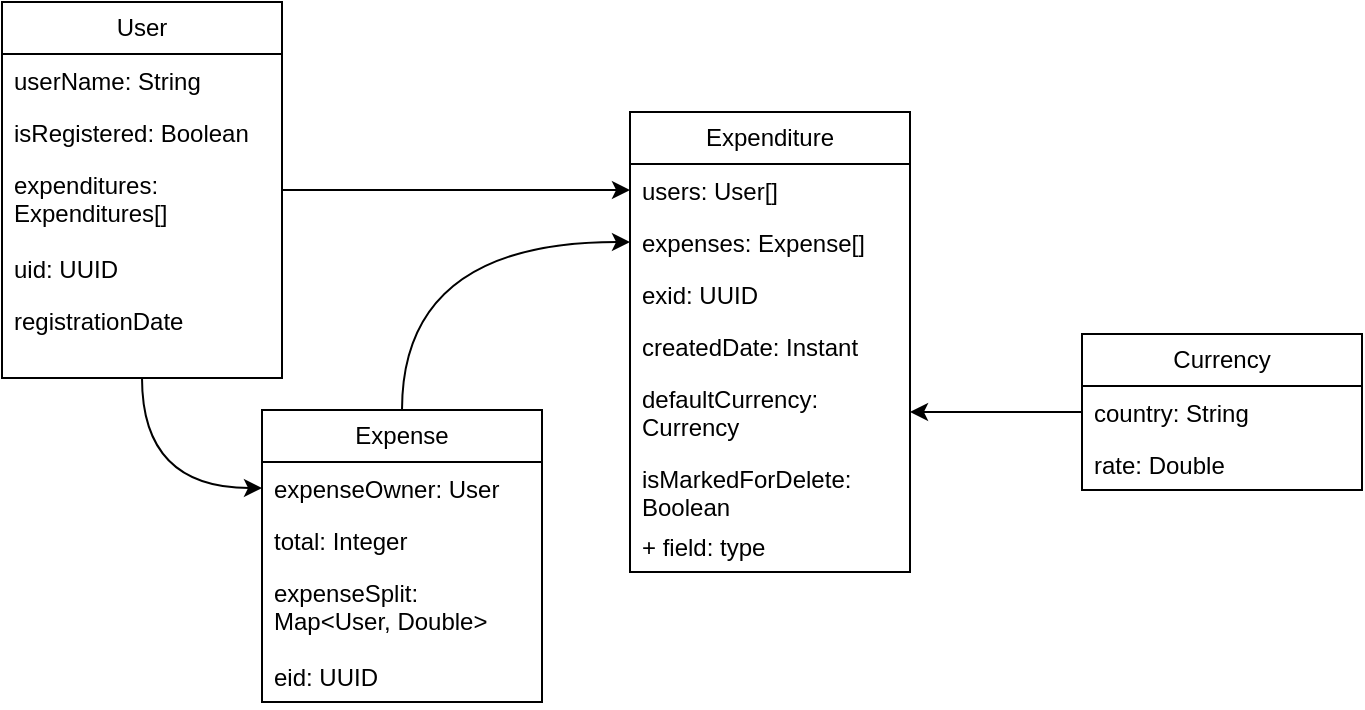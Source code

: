 <mxfile version="24.5.3" type="device">
  <diagram id="C5RBs43oDa-KdzZeNtuy" name="Page-1">
    <mxGraphModel dx="895" dy="585" grid="1" gridSize="10" guides="1" tooltips="1" connect="1" arrows="1" fold="1" page="1" pageScale="1" pageWidth="827" pageHeight="1169" math="0" shadow="0">
      <root>
        <mxCell id="WIyWlLk6GJQsqaUBKTNV-0" />
        <mxCell id="WIyWlLk6GJQsqaUBKTNV-1" parent="WIyWlLk6GJQsqaUBKTNV-0" />
        <mxCell id="_MtiEwtxtK2v9L5dr-kP-0" value="Expenditure" style="swimlane;fontStyle=0;childLayout=stackLayout;horizontal=1;startSize=26;fillColor=none;horizontalStack=0;resizeParent=1;resizeParentMax=0;resizeLast=0;collapsible=1;marginBottom=0;whiteSpace=wrap;html=1;" parent="WIyWlLk6GJQsqaUBKTNV-1" vertex="1">
          <mxGeometry x="344" y="597" width="140" height="230" as="geometry" />
        </mxCell>
        <mxCell id="_MtiEwtxtK2v9L5dr-kP-3" value="users: User[]" style="text;strokeColor=none;fillColor=none;align=left;verticalAlign=top;spacingLeft=4;spacingRight=4;overflow=hidden;rotatable=0;points=[[0,0.5],[1,0.5]];portConstraint=eastwest;whiteSpace=wrap;html=1;" parent="_MtiEwtxtK2v9L5dr-kP-0" vertex="1">
          <mxGeometry y="26" width="140" height="26" as="geometry" />
        </mxCell>
        <mxCell id="_MtiEwtxtK2v9L5dr-kP-1" value="expenses: Expense[]" style="text;strokeColor=none;fillColor=none;align=left;verticalAlign=top;spacingLeft=4;spacingRight=4;overflow=hidden;rotatable=0;points=[[0,0.5],[1,0.5]];portConstraint=eastwest;whiteSpace=wrap;html=1;" parent="_MtiEwtxtK2v9L5dr-kP-0" vertex="1">
          <mxGeometry y="52" width="140" height="26" as="geometry" />
        </mxCell>
        <mxCell id="_MtiEwtxtK2v9L5dr-kP-4" value="exid: UUID" style="text;strokeColor=none;fillColor=none;align=left;verticalAlign=top;spacingLeft=4;spacingRight=4;overflow=hidden;rotatable=0;points=[[0,0.5],[1,0.5]];portConstraint=eastwest;whiteSpace=wrap;html=1;" parent="_MtiEwtxtK2v9L5dr-kP-0" vertex="1">
          <mxGeometry y="78" width="140" height="26" as="geometry" />
        </mxCell>
        <mxCell id="_MtiEwtxtK2v9L5dr-kP-2" value="createdDate: Instant" style="text;strokeColor=none;fillColor=none;align=left;verticalAlign=top;spacingLeft=4;spacingRight=4;overflow=hidden;rotatable=0;points=[[0,0.5],[1,0.5]];portConstraint=eastwest;whiteSpace=wrap;html=1;" parent="_MtiEwtxtK2v9L5dr-kP-0" vertex="1">
          <mxGeometry y="104" width="140" height="26" as="geometry" />
        </mxCell>
        <mxCell id="_MtiEwtxtK2v9L5dr-kP-9" value="defaultCurrency: Currency" style="text;strokeColor=none;fillColor=none;align=left;verticalAlign=top;spacingLeft=4;spacingRight=4;overflow=hidden;rotatable=0;points=[[0,0.5],[1,0.5]];portConstraint=eastwest;whiteSpace=wrap;html=1;" parent="_MtiEwtxtK2v9L5dr-kP-0" vertex="1">
          <mxGeometry y="130" width="140" height="40" as="geometry" />
        </mxCell>
        <mxCell id="_MtiEwtxtK2v9L5dr-kP-10" value="isMarkedForDelete: Boolean&lt;div&gt;&lt;br&gt;&lt;/div&gt;" style="text;strokeColor=none;fillColor=none;align=left;verticalAlign=top;spacingLeft=4;spacingRight=4;overflow=hidden;rotatable=0;points=[[0,0.5],[1,0.5]];portConstraint=eastwest;whiteSpace=wrap;html=1;" parent="_MtiEwtxtK2v9L5dr-kP-0" vertex="1">
          <mxGeometry y="170" width="140" height="34" as="geometry" />
        </mxCell>
        <mxCell id="_MtiEwtxtK2v9L5dr-kP-11" value="+ field: type" style="text;strokeColor=none;fillColor=none;align=left;verticalAlign=top;spacingLeft=4;spacingRight=4;overflow=hidden;rotatable=0;points=[[0,0.5],[1,0.5]];portConstraint=eastwest;whiteSpace=wrap;html=1;" parent="_MtiEwtxtK2v9L5dr-kP-0" vertex="1">
          <mxGeometry y="204" width="140" height="26" as="geometry" />
        </mxCell>
        <mxCell id="_MtiEwtxtK2v9L5dr-kP-17" style="edgeStyle=orthogonalEdgeStyle;rounded=0;orthogonalLoop=1;jettySize=auto;html=1;entryX=0;entryY=0.5;entryDx=0;entryDy=0;curved=1;" parent="WIyWlLk6GJQsqaUBKTNV-1" source="_MtiEwtxtK2v9L5dr-kP-5" target="_MtiEwtxtK2v9L5dr-kP-3" edge="1">
          <mxGeometry relative="1" as="geometry" />
        </mxCell>
        <mxCell id="_MtiEwtxtK2v9L5dr-kP-18" style="edgeStyle=orthogonalEdgeStyle;rounded=0;orthogonalLoop=1;jettySize=auto;html=1;entryX=0;entryY=0.5;entryDx=0;entryDy=0;curved=1;" parent="WIyWlLk6GJQsqaUBKTNV-1" source="_MtiEwtxtK2v9L5dr-kP-5" target="_MtiEwtxtK2v9L5dr-kP-13" edge="1">
          <mxGeometry relative="1" as="geometry" />
        </mxCell>
        <mxCell id="_MtiEwtxtK2v9L5dr-kP-5" value="User" style="swimlane;fontStyle=0;childLayout=stackLayout;horizontal=1;startSize=26;fillColor=none;horizontalStack=0;resizeParent=1;resizeParentMax=0;resizeLast=0;collapsible=1;marginBottom=0;whiteSpace=wrap;html=1;" parent="WIyWlLk6GJQsqaUBKTNV-1" vertex="1">
          <mxGeometry x="30" y="542" width="140" height="188" as="geometry" />
        </mxCell>
        <mxCell id="_MtiEwtxtK2v9L5dr-kP-6" value="userName: String" style="text;strokeColor=none;fillColor=none;align=left;verticalAlign=top;spacingLeft=4;spacingRight=4;overflow=hidden;rotatable=0;points=[[0,0.5],[1,0.5]];portConstraint=eastwest;whiteSpace=wrap;html=1;" parent="_MtiEwtxtK2v9L5dr-kP-5" vertex="1">
          <mxGeometry y="26" width="140" height="26" as="geometry" />
        </mxCell>
        <mxCell id="_MtiEwtxtK2v9L5dr-kP-7" value="isRegistered: Boolean" style="text;strokeColor=none;fillColor=none;align=left;verticalAlign=top;spacingLeft=4;spacingRight=4;overflow=hidden;rotatable=0;points=[[0,0.5],[1,0.5]];portConstraint=eastwest;whiteSpace=wrap;html=1;" parent="_MtiEwtxtK2v9L5dr-kP-5" vertex="1">
          <mxGeometry y="52" width="140" height="26" as="geometry" />
        </mxCell>
        <mxCell id="_MtiEwtxtK2v9L5dr-kP-22" value="expenditures: Expenditures[]" style="text;strokeColor=none;fillColor=none;align=left;verticalAlign=top;spacingLeft=4;spacingRight=4;overflow=hidden;rotatable=0;points=[[0,0.5],[1,0.5]];portConstraint=eastwest;whiteSpace=wrap;html=1;" parent="_MtiEwtxtK2v9L5dr-kP-5" vertex="1">
          <mxGeometry y="78" width="140" height="42" as="geometry" />
        </mxCell>
        <mxCell id="_MtiEwtxtK2v9L5dr-kP-8" value="uid: UUID" style="text;strokeColor=none;fillColor=none;align=left;verticalAlign=top;spacingLeft=4;spacingRight=4;overflow=hidden;rotatable=0;points=[[0,0.5],[1,0.5]];portConstraint=eastwest;whiteSpace=wrap;html=1;" parent="_MtiEwtxtK2v9L5dr-kP-5" vertex="1">
          <mxGeometry y="120" width="140" height="26" as="geometry" />
        </mxCell>
        <mxCell id="6oNOUyX9BbAY_c80_X67-0" value="registrationDate" style="text;strokeColor=none;fillColor=none;align=left;verticalAlign=top;spacingLeft=4;spacingRight=4;overflow=hidden;rotatable=0;points=[[0,0.5],[1,0.5]];portConstraint=eastwest;whiteSpace=wrap;html=1;" vertex="1" parent="_MtiEwtxtK2v9L5dr-kP-5">
          <mxGeometry y="146" width="140" height="42" as="geometry" />
        </mxCell>
        <mxCell id="_MtiEwtxtK2v9L5dr-kP-24" style="edgeStyle=orthogonalEdgeStyle;rounded=0;orthogonalLoop=1;jettySize=auto;html=1;entryX=0;entryY=0.5;entryDx=0;entryDy=0;curved=1;" parent="WIyWlLk6GJQsqaUBKTNV-1" source="_MtiEwtxtK2v9L5dr-kP-12" target="_MtiEwtxtK2v9L5dr-kP-1" edge="1">
          <mxGeometry relative="1" as="geometry" />
        </mxCell>
        <mxCell id="_MtiEwtxtK2v9L5dr-kP-12" value="Expense" style="swimlane;fontStyle=0;childLayout=stackLayout;horizontal=1;startSize=26;fillColor=none;horizontalStack=0;resizeParent=1;resizeParentMax=0;resizeLast=0;collapsible=1;marginBottom=0;whiteSpace=wrap;html=1;" parent="WIyWlLk6GJQsqaUBKTNV-1" vertex="1">
          <mxGeometry x="160" y="746" width="140" height="146" as="geometry" />
        </mxCell>
        <mxCell id="_MtiEwtxtK2v9L5dr-kP-13" value="expenseOwner: User" style="text;strokeColor=none;fillColor=none;align=left;verticalAlign=top;spacingLeft=4;spacingRight=4;overflow=hidden;rotatable=0;points=[[0,0.5],[1,0.5]];portConstraint=eastwest;whiteSpace=wrap;html=1;" parent="_MtiEwtxtK2v9L5dr-kP-12" vertex="1">
          <mxGeometry y="26" width="140" height="26" as="geometry" />
        </mxCell>
        <mxCell id="_MtiEwtxtK2v9L5dr-kP-14" value="total: Integer" style="text;strokeColor=none;fillColor=none;align=left;verticalAlign=top;spacingLeft=4;spacingRight=4;overflow=hidden;rotatable=0;points=[[0,0.5],[1,0.5]];portConstraint=eastwest;whiteSpace=wrap;html=1;" parent="_MtiEwtxtK2v9L5dr-kP-12" vertex="1">
          <mxGeometry y="52" width="140" height="26" as="geometry" />
        </mxCell>
        <mxCell id="_MtiEwtxtK2v9L5dr-kP-15" value="expenseSplit: Map&amp;lt;User, Double&amp;gt;" style="text;strokeColor=none;fillColor=none;align=left;verticalAlign=top;spacingLeft=4;spacingRight=4;overflow=hidden;rotatable=0;points=[[0,0.5],[1,0.5]];portConstraint=eastwest;whiteSpace=wrap;html=1;" parent="_MtiEwtxtK2v9L5dr-kP-12" vertex="1">
          <mxGeometry y="78" width="140" height="42" as="geometry" />
        </mxCell>
        <mxCell id="_MtiEwtxtK2v9L5dr-kP-19" value="eid: UUID" style="text;strokeColor=none;fillColor=none;align=left;verticalAlign=top;spacingLeft=4;spacingRight=4;overflow=hidden;rotatable=0;points=[[0,0.5],[1,0.5]];portConstraint=eastwest;whiteSpace=wrap;html=1;" parent="_MtiEwtxtK2v9L5dr-kP-12" vertex="1">
          <mxGeometry y="120" width="140" height="26" as="geometry" />
        </mxCell>
        <mxCell id="_MtiEwtxtK2v9L5dr-kP-30" style="edgeStyle=orthogonalEdgeStyle;rounded=0;orthogonalLoop=1;jettySize=auto;html=1;entryX=1;entryY=0.5;entryDx=0;entryDy=0;curved=1;" parent="WIyWlLk6GJQsqaUBKTNV-1" source="_MtiEwtxtK2v9L5dr-kP-26" target="_MtiEwtxtK2v9L5dr-kP-9" edge="1">
          <mxGeometry relative="1" as="geometry" />
        </mxCell>
        <mxCell id="_MtiEwtxtK2v9L5dr-kP-26" value="Currency" style="swimlane;fontStyle=0;childLayout=stackLayout;horizontal=1;startSize=26;fillColor=none;horizontalStack=0;resizeParent=1;resizeParentMax=0;resizeLast=0;collapsible=1;marginBottom=0;whiteSpace=wrap;html=1;" parent="WIyWlLk6GJQsqaUBKTNV-1" vertex="1">
          <mxGeometry x="570" y="708" width="140" height="78" as="geometry" />
        </mxCell>
        <mxCell id="_MtiEwtxtK2v9L5dr-kP-27" value="country: String" style="text;strokeColor=none;fillColor=none;align=left;verticalAlign=top;spacingLeft=4;spacingRight=4;overflow=hidden;rotatable=0;points=[[0,0.5],[1,0.5]];portConstraint=eastwest;whiteSpace=wrap;html=1;" parent="_MtiEwtxtK2v9L5dr-kP-26" vertex="1">
          <mxGeometry y="26" width="140" height="26" as="geometry" />
        </mxCell>
        <mxCell id="_MtiEwtxtK2v9L5dr-kP-28" value="rate: Double" style="text;strokeColor=none;fillColor=none;align=left;verticalAlign=top;spacingLeft=4;spacingRight=4;overflow=hidden;rotatable=0;points=[[0,0.5],[1,0.5]];portConstraint=eastwest;whiteSpace=wrap;html=1;" parent="_MtiEwtxtK2v9L5dr-kP-26" vertex="1">
          <mxGeometry y="52" width="140" height="26" as="geometry" />
        </mxCell>
      </root>
    </mxGraphModel>
  </diagram>
</mxfile>
